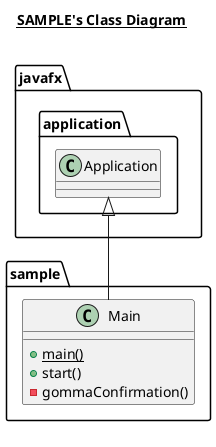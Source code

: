 @startuml

title __SAMPLE's Class Diagram__\n

  namespace sample {
    class sample.Main {
        {static} + main()
        + start()
        - gommaConfirmation()
    }
  }
  

  sample.Main -up-|> javafx.application.Application


right footer

/'
PlantUML diagram generated by SketchIt! (https://bitbucket.org/pmesmeur/sketch.it)
For more information about this tool, please contact philippe.mesmeur@gmail.com
'/
endfooter

@enduml
